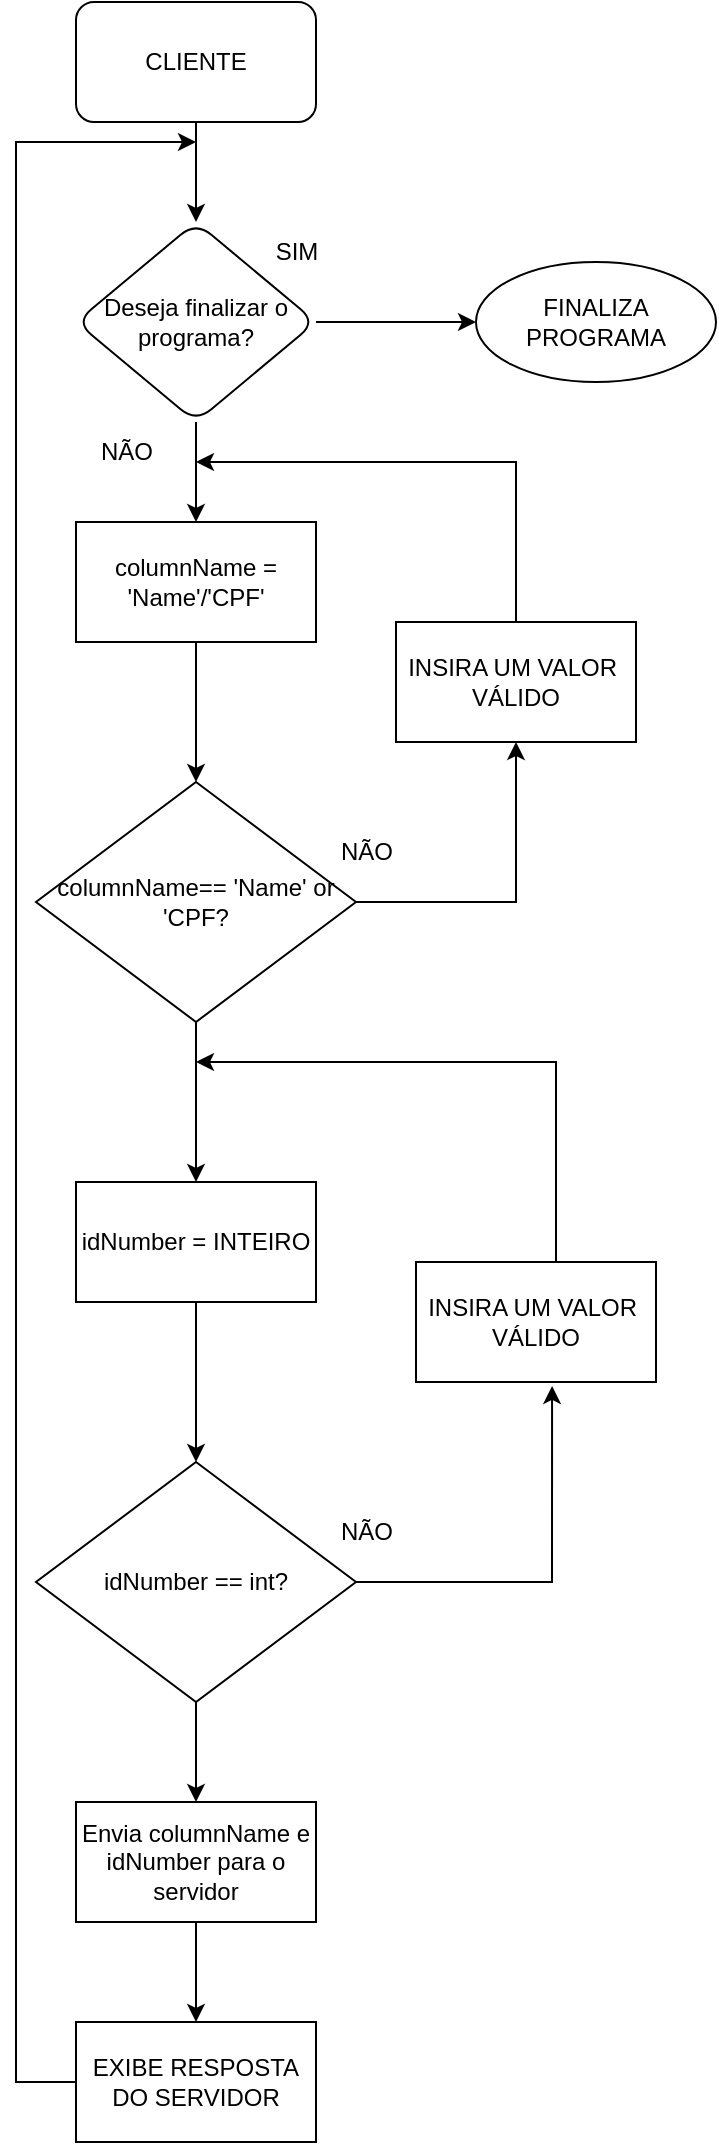 <mxfile version="20.3.0" type="device"><diagram id="C5RBs43oDa-KdzZeNtuy" name="Page-1"><mxGraphModel dx="1102" dy="582" grid="1" gridSize="10" guides="1" tooltips="1" connect="1" arrows="1" fold="1" page="1" pageScale="1" pageWidth="827" pageHeight="1169" math="0" shadow="0"><root><mxCell id="WIyWlLk6GJQsqaUBKTNV-0"/><mxCell id="WIyWlLk6GJQsqaUBKTNV-1" parent="WIyWlLk6GJQsqaUBKTNV-0"/><mxCell id="p1vyd4D01t6s4PIcegFr-13" value="" style="edgeStyle=orthogonalEdgeStyle;rounded=0;orthogonalLoop=1;jettySize=auto;html=1;" edge="1" parent="WIyWlLk6GJQsqaUBKTNV-1" source="p1vyd4D01t6s4PIcegFr-2" target="p1vyd4D01t6s4PIcegFr-12"><mxGeometry relative="1" as="geometry"/></mxCell><mxCell id="p1vyd4D01t6s4PIcegFr-2" value="CLIENTE" style="rounded=1;whiteSpace=wrap;html=1;" vertex="1" parent="WIyWlLk6GJQsqaUBKTNV-1"><mxGeometry x="100" y="30" width="120" height="60" as="geometry"/></mxCell><mxCell id="p1vyd4D01t6s4PIcegFr-19" value="" style="edgeStyle=orthogonalEdgeStyle;rounded=0;orthogonalLoop=1;jettySize=auto;html=1;" edge="1" parent="WIyWlLk6GJQsqaUBKTNV-1" source="p1vyd4D01t6s4PIcegFr-12" target="p1vyd4D01t6s4PIcegFr-7"><mxGeometry relative="1" as="geometry"><Array as="points"><mxPoint x="160" y="260"/><mxPoint x="160" y="260"/></Array></mxGeometry></mxCell><mxCell id="p1vyd4D01t6s4PIcegFr-49" value="" style="edgeStyle=orthogonalEdgeStyle;rounded=0;orthogonalLoop=1;jettySize=auto;html=1;" edge="1" parent="WIyWlLk6GJQsqaUBKTNV-1" source="p1vyd4D01t6s4PIcegFr-12" target="p1vyd4D01t6s4PIcegFr-48"><mxGeometry relative="1" as="geometry"/></mxCell><mxCell id="p1vyd4D01t6s4PIcegFr-12" value="Deseja finalizar o programa?" style="rhombus;whiteSpace=wrap;html=1;rounded=1;" vertex="1" parent="WIyWlLk6GJQsqaUBKTNV-1"><mxGeometry x="100" y="140" width="120" height="100" as="geometry"/></mxCell><mxCell id="p1vyd4D01t6s4PIcegFr-14" value="SIM" style="text;html=1;align=center;verticalAlign=middle;resizable=0;points=[];autosize=1;strokeColor=none;fillColor=none;" vertex="1" parent="WIyWlLk6GJQsqaUBKTNV-1"><mxGeometry x="190" y="140" width="40" height="30" as="geometry"/></mxCell><mxCell id="p1vyd4D01t6s4PIcegFr-17" value="NÃO" style="text;html=1;align=center;verticalAlign=middle;resizable=0;points=[];autosize=1;strokeColor=none;fillColor=none;" vertex="1" parent="WIyWlLk6GJQsqaUBKTNV-1"><mxGeometry x="100" y="240" width="50" height="30" as="geometry"/></mxCell><mxCell id="p1vyd4D01t6s4PIcegFr-21" value="" style="edgeStyle=orthogonalEdgeStyle;rounded=0;orthogonalLoop=1;jettySize=auto;html=1;" edge="1" parent="WIyWlLk6GJQsqaUBKTNV-1" source="p1vyd4D01t6s4PIcegFr-7" target="p1vyd4D01t6s4PIcegFr-20"><mxGeometry relative="1" as="geometry"/></mxCell><mxCell id="p1vyd4D01t6s4PIcegFr-7" value="columnName = 'Name'/'CPF'" style="rounded=0;whiteSpace=wrap;html=1;" vertex="1" parent="WIyWlLk6GJQsqaUBKTNV-1"><mxGeometry x="100" y="290" width="120" height="60" as="geometry"/></mxCell><mxCell id="p1vyd4D01t6s4PIcegFr-33" style="edgeStyle=orthogonalEdgeStyle;rounded=0;orthogonalLoop=1;jettySize=auto;html=1;entryX=0.5;entryY=0;entryDx=0;entryDy=0;" edge="1" parent="WIyWlLk6GJQsqaUBKTNV-1" source="p1vyd4D01t6s4PIcegFr-20" target="p1vyd4D01t6s4PIcegFr-29"><mxGeometry relative="1" as="geometry"/></mxCell><mxCell id="p1vyd4D01t6s4PIcegFr-39" style="edgeStyle=orthogonalEdgeStyle;rounded=0;orthogonalLoop=1;jettySize=auto;html=1;entryX=0.5;entryY=1;entryDx=0;entryDy=0;" edge="1" parent="WIyWlLk6GJQsqaUBKTNV-1" source="p1vyd4D01t6s4PIcegFr-20" target="p1vyd4D01t6s4PIcegFr-37"><mxGeometry relative="1" as="geometry"/></mxCell><mxCell id="p1vyd4D01t6s4PIcegFr-20" value="columnName== 'Name' or 'CPF?" style="rhombus;whiteSpace=wrap;html=1;rounded=0;" vertex="1" parent="WIyWlLk6GJQsqaUBKTNV-1"><mxGeometry x="80" y="420" width="160" height="120" as="geometry"/></mxCell><mxCell id="p1vyd4D01t6s4PIcegFr-27" value="NÃO" style="text;html=1;align=center;verticalAlign=middle;resizable=0;points=[];autosize=1;strokeColor=none;fillColor=none;" vertex="1" parent="WIyWlLk6GJQsqaUBKTNV-1"><mxGeometry x="220" y="440" width="50" height="30" as="geometry"/></mxCell><mxCell id="p1vyd4D01t6s4PIcegFr-28" value="" style="edgeStyle=orthogonalEdgeStyle;rounded=0;orthogonalLoop=1;jettySize=auto;html=1;" edge="1" parent="WIyWlLk6GJQsqaUBKTNV-1" source="p1vyd4D01t6s4PIcegFr-29" target="p1vyd4D01t6s4PIcegFr-31"><mxGeometry relative="1" as="geometry"/></mxCell><mxCell id="p1vyd4D01t6s4PIcegFr-29" value="idNumber = INTEIRO" style="rounded=0;whiteSpace=wrap;html=1;" vertex="1" parent="WIyWlLk6GJQsqaUBKTNV-1"><mxGeometry x="100" y="620" width="120" height="60" as="geometry"/></mxCell><mxCell id="p1vyd4D01t6s4PIcegFr-35" style="edgeStyle=orthogonalEdgeStyle;rounded=0;orthogonalLoop=1;jettySize=auto;html=1;entryX=0.567;entryY=1.033;entryDx=0;entryDy=0;entryPerimeter=0;" edge="1" parent="WIyWlLk6GJQsqaUBKTNV-1" source="p1vyd4D01t6s4PIcegFr-31" target="p1vyd4D01t6s4PIcegFr-34"><mxGeometry relative="1" as="geometry"><mxPoint x="300" y="750" as="targetPoint"/><Array as="points"><mxPoint x="338" y="820"/></Array></mxGeometry></mxCell><mxCell id="p1vyd4D01t6s4PIcegFr-42" value="" style="edgeStyle=orthogonalEdgeStyle;rounded=0;orthogonalLoop=1;jettySize=auto;html=1;" edge="1" parent="WIyWlLk6GJQsqaUBKTNV-1" source="p1vyd4D01t6s4PIcegFr-31" target="p1vyd4D01t6s4PIcegFr-41"><mxGeometry relative="1" as="geometry"/></mxCell><mxCell id="p1vyd4D01t6s4PIcegFr-31" value="idNumber == int?" style="rhombus;whiteSpace=wrap;html=1;rounded=0;" vertex="1" parent="WIyWlLk6GJQsqaUBKTNV-1"><mxGeometry x="80" y="760" width="160" height="120" as="geometry"/></mxCell><mxCell id="p1vyd4D01t6s4PIcegFr-32" value="NÃO" style="text;html=1;align=center;verticalAlign=middle;resizable=0;points=[];autosize=1;strokeColor=none;fillColor=none;" vertex="1" parent="WIyWlLk6GJQsqaUBKTNV-1"><mxGeometry x="220" y="780" width="50" height="30" as="geometry"/></mxCell><mxCell id="p1vyd4D01t6s4PIcegFr-36" style="edgeStyle=orthogonalEdgeStyle;rounded=0;orthogonalLoop=1;jettySize=auto;html=1;" edge="1" parent="WIyWlLk6GJQsqaUBKTNV-1" source="p1vyd4D01t6s4PIcegFr-34"><mxGeometry relative="1" as="geometry"><mxPoint x="160" y="560" as="targetPoint"/><Array as="points"><mxPoint x="340" y="560"/></Array></mxGeometry></mxCell><mxCell id="p1vyd4D01t6s4PIcegFr-34" value="INSIRA UM VALOR&amp;nbsp;&lt;br&gt;VÁLIDO" style="rounded=0;whiteSpace=wrap;html=1;" vertex="1" parent="WIyWlLk6GJQsqaUBKTNV-1"><mxGeometry x="270" y="660" width="120" height="60" as="geometry"/></mxCell><mxCell id="p1vyd4D01t6s4PIcegFr-40" style="edgeStyle=orthogonalEdgeStyle;rounded=0;orthogonalLoop=1;jettySize=auto;html=1;" edge="1" parent="WIyWlLk6GJQsqaUBKTNV-1" source="p1vyd4D01t6s4PIcegFr-37"><mxGeometry relative="1" as="geometry"><mxPoint x="160" y="260" as="targetPoint"/><Array as="points"><mxPoint x="320" y="260"/></Array></mxGeometry></mxCell><mxCell id="p1vyd4D01t6s4PIcegFr-37" value="INSIRA UM VALOR&amp;nbsp;&lt;br&gt;VÁLIDO" style="rounded=0;whiteSpace=wrap;html=1;" vertex="1" parent="WIyWlLk6GJQsqaUBKTNV-1"><mxGeometry x="260" y="340" width="120" height="60" as="geometry"/></mxCell><mxCell id="p1vyd4D01t6s4PIcegFr-45" value="" style="edgeStyle=orthogonalEdgeStyle;rounded=0;orthogonalLoop=1;jettySize=auto;html=1;" edge="1" parent="WIyWlLk6GJQsqaUBKTNV-1" source="p1vyd4D01t6s4PIcegFr-41" target="p1vyd4D01t6s4PIcegFr-46"><mxGeometry relative="1" as="geometry"><mxPoint x="160" y="1130" as="targetPoint"/></mxGeometry></mxCell><mxCell id="p1vyd4D01t6s4PIcegFr-41" value="Envia columnName e idNumber para o servidor" style="whiteSpace=wrap;html=1;rounded=0;" vertex="1" parent="WIyWlLk6GJQsqaUBKTNV-1"><mxGeometry x="100" y="930" width="120" height="60" as="geometry"/></mxCell><mxCell id="p1vyd4D01t6s4PIcegFr-47" style="edgeStyle=orthogonalEdgeStyle;rounded=0;orthogonalLoop=1;jettySize=auto;html=1;exitX=0;exitY=0;exitDx=0;exitDy=0;" edge="1" parent="WIyWlLk6GJQsqaUBKTNV-1" source="p1vyd4D01t6s4PIcegFr-46"><mxGeometry relative="1" as="geometry"><mxPoint x="160" y="100" as="targetPoint"/><mxPoint x="70" y="1100" as="sourcePoint"/><Array as="points"><mxPoint x="100" y="1070"/><mxPoint x="70" y="1070"/><mxPoint x="70" y="100"/></Array></mxGeometry></mxCell><mxCell id="p1vyd4D01t6s4PIcegFr-46" value="EXIBE RESPOSTA DO SERVIDOR" style="rounded=0;whiteSpace=wrap;html=1;" vertex="1" parent="WIyWlLk6GJQsqaUBKTNV-1"><mxGeometry x="100" y="1040" width="120" height="60" as="geometry"/></mxCell><mxCell id="p1vyd4D01t6s4PIcegFr-48" value="FINALIZA PROGRAMA" style="ellipse;whiteSpace=wrap;html=1;rounded=1;" vertex="1" parent="WIyWlLk6GJQsqaUBKTNV-1"><mxGeometry x="300" y="160" width="120" height="60" as="geometry"/></mxCell></root></mxGraphModel></diagram></mxfile>